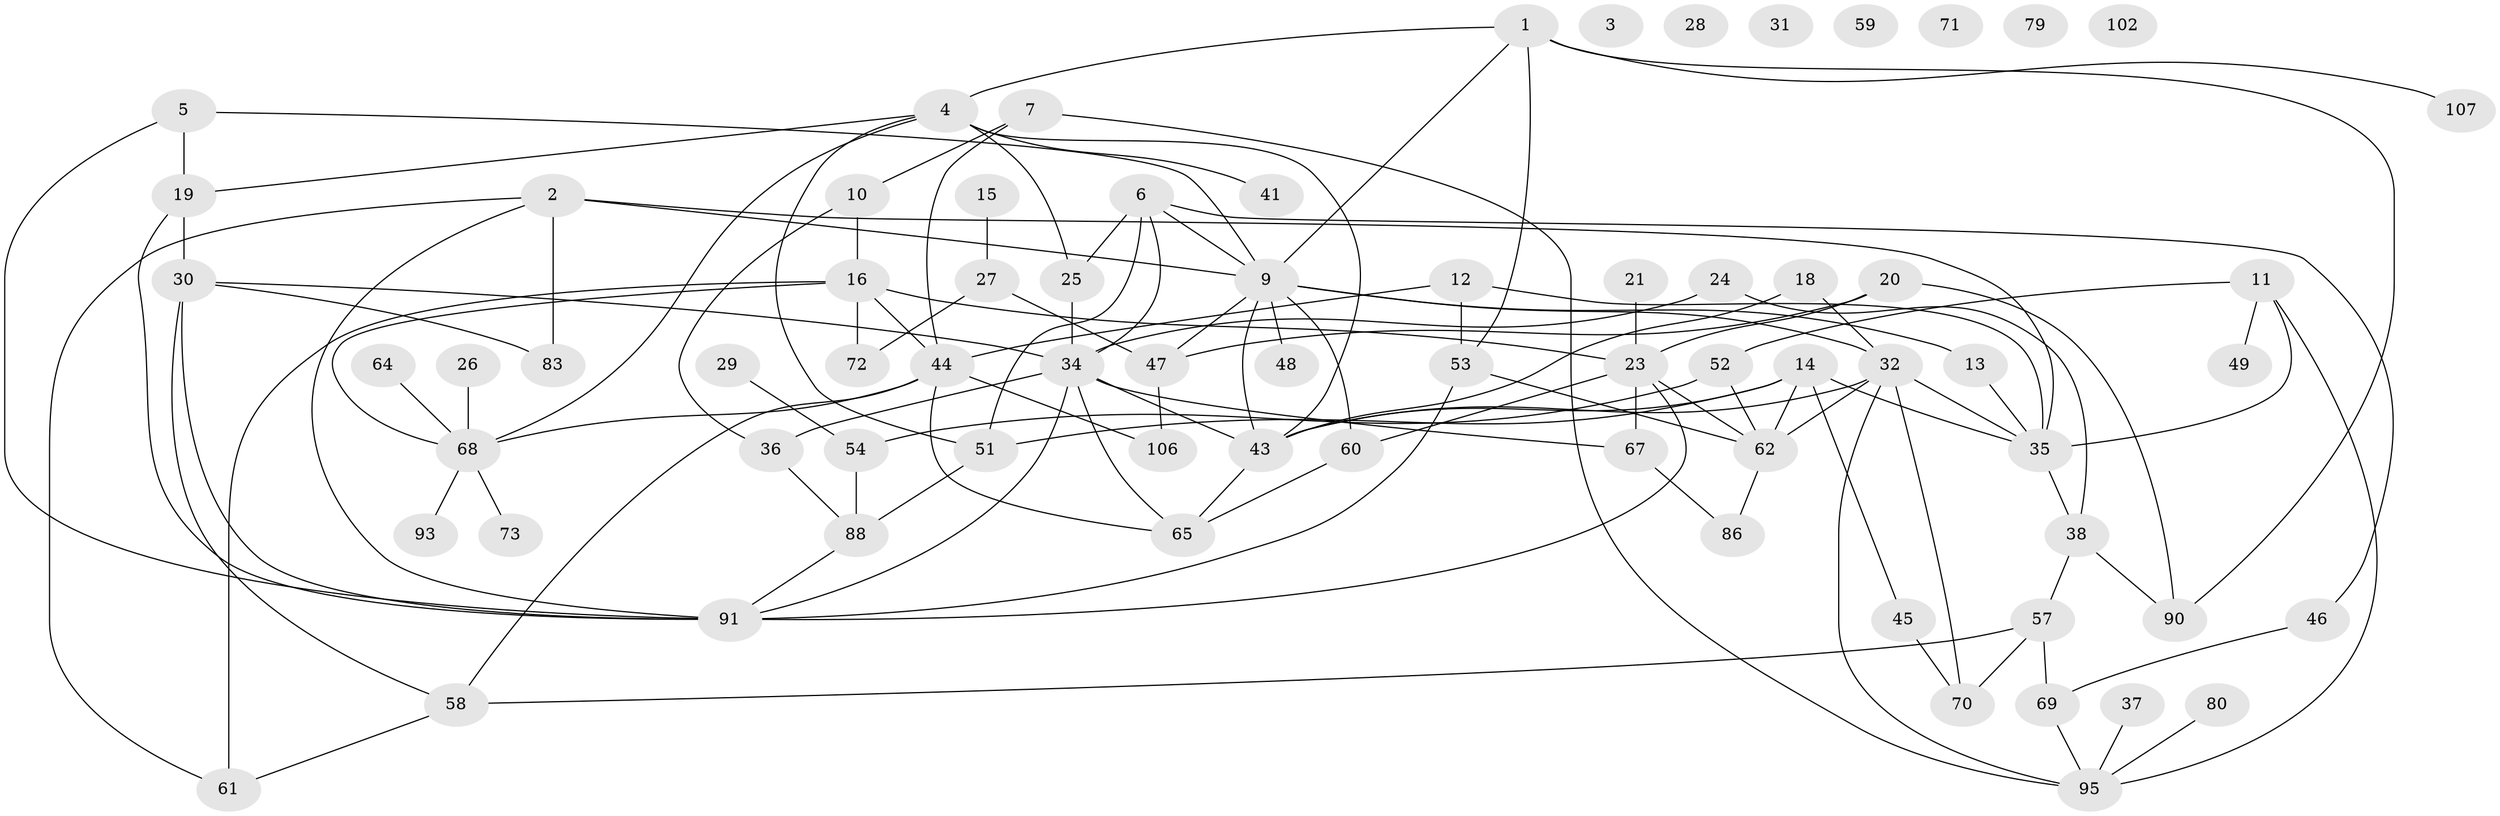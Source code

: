// Generated by graph-tools (version 1.1) at 2025/23/03/03/25 07:23:28]
// undirected, 73 vertices, 119 edges
graph export_dot {
graph [start="1"]
  node [color=gray90,style=filled];
  1 [super="+8"];
  2 [super="+92"];
  3;
  4 [super="+50"];
  5;
  6 [super="+103"];
  7;
  9 [super="+33"];
  10;
  11 [super="+56"];
  12 [super="+22"];
  13 [super="+94"];
  14 [super="+42"];
  15;
  16 [super="+17"];
  18;
  19 [super="+74"];
  20 [super="+98"];
  21;
  23 [super="+84"];
  24;
  25;
  26;
  27 [super="+87"];
  28;
  29;
  30 [super="+39"];
  31;
  32 [super="+81"];
  34 [super="+85"];
  35 [super="+40"];
  36 [super="+89"];
  37;
  38 [super="+100"];
  41;
  43 [super="+78"];
  44 [super="+63"];
  45;
  46;
  47 [super="+108"];
  48 [super="+75"];
  49;
  51 [super="+55"];
  52;
  53 [super="+104"];
  54 [super="+97"];
  57;
  58 [super="+66"];
  59;
  60;
  61;
  62 [super="+77"];
  64;
  65 [super="+82"];
  67;
  68 [super="+76"];
  69;
  70;
  71;
  72;
  73;
  79;
  80;
  83;
  86;
  88 [super="+101"];
  90 [super="+96"];
  91 [super="+105"];
  93;
  95 [super="+99"];
  102;
  106;
  107;
  1 -- 9;
  1 -- 107;
  1 -- 90;
  1 -- 53;
  1 -- 4;
  2 -- 83 [weight=2];
  2 -- 9;
  2 -- 35;
  2 -- 61;
  2 -- 91;
  4 -- 19;
  4 -- 25;
  4 -- 41;
  4 -- 51;
  4 -- 68;
  4 -- 43;
  5 -- 19;
  5 -- 9;
  5 -- 91;
  6 -- 9;
  6 -- 46;
  6 -- 25;
  6 -- 34;
  6 -- 51;
  7 -- 10;
  7 -- 44;
  7 -- 95;
  9 -- 32;
  9 -- 13;
  9 -- 47;
  9 -- 60;
  9 -- 48;
  9 -- 43;
  10 -- 16;
  10 -- 36;
  11 -- 49;
  11 -- 95;
  11 -- 35;
  11 -- 52;
  12 -- 35;
  12 -- 44;
  12 -- 53;
  13 -- 35;
  14 -- 45;
  14 -- 62;
  14 -- 51;
  14 -- 35;
  14 -- 43;
  15 -- 27;
  16 -- 68;
  16 -- 72;
  16 -- 44;
  16 -- 61;
  16 -- 23;
  18 -- 32;
  18 -- 43;
  19 -- 30;
  19 -- 91;
  20 -- 47;
  20 -- 90;
  20 -- 23;
  21 -- 23;
  23 -- 91;
  23 -- 62;
  23 -- 67;
  23 -- 60;
  24 -- 38;
  24 -- 34;
  25 -- 34;
  26 -- 68;
  27 -- 72;
  27 -- 47;
  29 -- 54;
  30 -- 91;
  30 -- 34;
  30 -- 83;
  30 -- 58;
  32 -- 35;
  32 -- 95;
  32 -- 62;
  32 -- 43;
  32 -- 70;
  34 -- 67;
  34 -- 91;
  34 -- 65;
  34 -- 36;
  34 -- 43 [weight=2];
  35 -- 38;
  36 -- 88;
  37 -- 95;
  38 -- 57;
  38 -- 90;
  43 -- 65;
  44 -- 65;
  44 -- 68;
  44 -- 106;
  44 -- 58;
  45 -- 70;
  46 -- 69;
  47 -- 106;
  51 -- 88 [weight=2];
  52 -- 54;
  52 -- 62;
  53 -- 62;
  53 -- 91;
  54 -- 88;
  57 -- 69;
  57 -- 70;
  57 -- 58;
  58 -- 61;
  60 -- 65;
  62 -- 86;
  64 -- 68;
  67 -- 86;
  68 -- 93;
  68 -- 73;
  69 -- 95;
  80 -- 95;
  88 -- 91;
}
